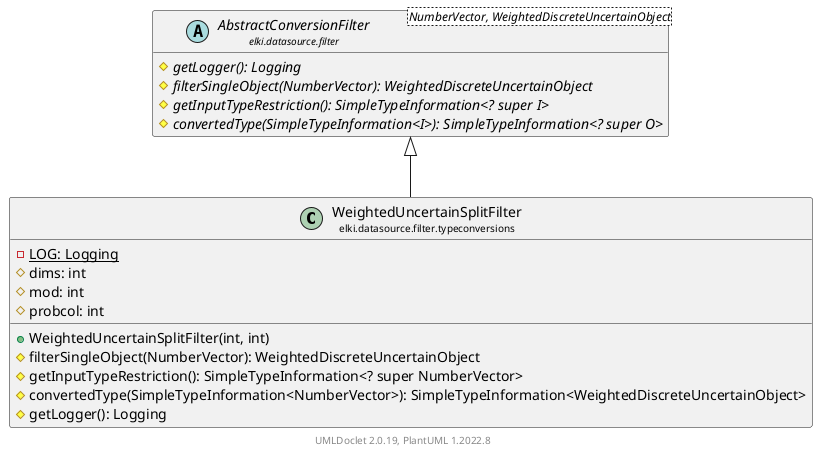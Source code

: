 @startuml
    remove .*\.(Instance|Par|Parameterizer|Factory)$
    set namespaceSeparator none
    hide empty fields
    hide empty methods

    class "<size:14>WeightedUncertainSplitFilter\n<size:10>elki.datasource.filter.typeconversions" as elki.datasource.filter.typeconversions.WeightedUncertainSplitFilter [[WeightedUncertainSplitFilter.html]] {
        {static} -LOG: Logging
        #dims: int
        #mod: int
        #probcol: int
        +WeightedUncertainSplitFilter(int, int)
        #filterSingleObject(NumberVector): WeightedDiscreteUncertainObject
        #getInputTypeRestriction(): SimpleTypeInformation<? super NumberVector>
        #convertedType(SimpleTypeInformation<NumberVector>): SimpleTypeInformation<WeightedDiscreteUncertainObject>
        #getLogger(): Logging
    }

    abstract class "<size:14>AbstractConversionFilter\n<size:10>elki.datasource.filter" as elki.datasource.filter.AbstractConversionFilter<NumberVector, WeightedDiscreteUncertainObject> [[../AbstractConversionFilter.html]] {
        {abstract} #getLogger(): Logging
        {abstract} #filterSingleObject(NumberVector): WeightedDiscreteUncertainObject
        {abstract} #getInputTypeRestriction(): SimpleTypeInformation<? super I>
        {abstract} #convertedType(SimpleTypeInformation<​I>): SimpleTypeInformation<? super O>
    }
    class "<size:14>WeightedUncertainSplitFilter.Par\n<size:10>elki.datasource.filter.typeconversions" as elki.datasource.filter.typeconversions.WeightedUncertainSplitFilter.Par [[WeightedUncertainSplitFilter.Par.html]]

    elki.datasource.filter.AbstractConversionFilter <|-- elki.datasource.filter.typeconversions.WeightedUncertainSplitFilter
    elki.datasource.filter.typeconversions.WeightedUncertainSplitFilter +-- elki.datasource.filter.typeconversions.WeightedUncertainSplitFilter.Par

    center footer UMLDoclet 2.0.19, PlantUML 1.2022.8
@enduml
